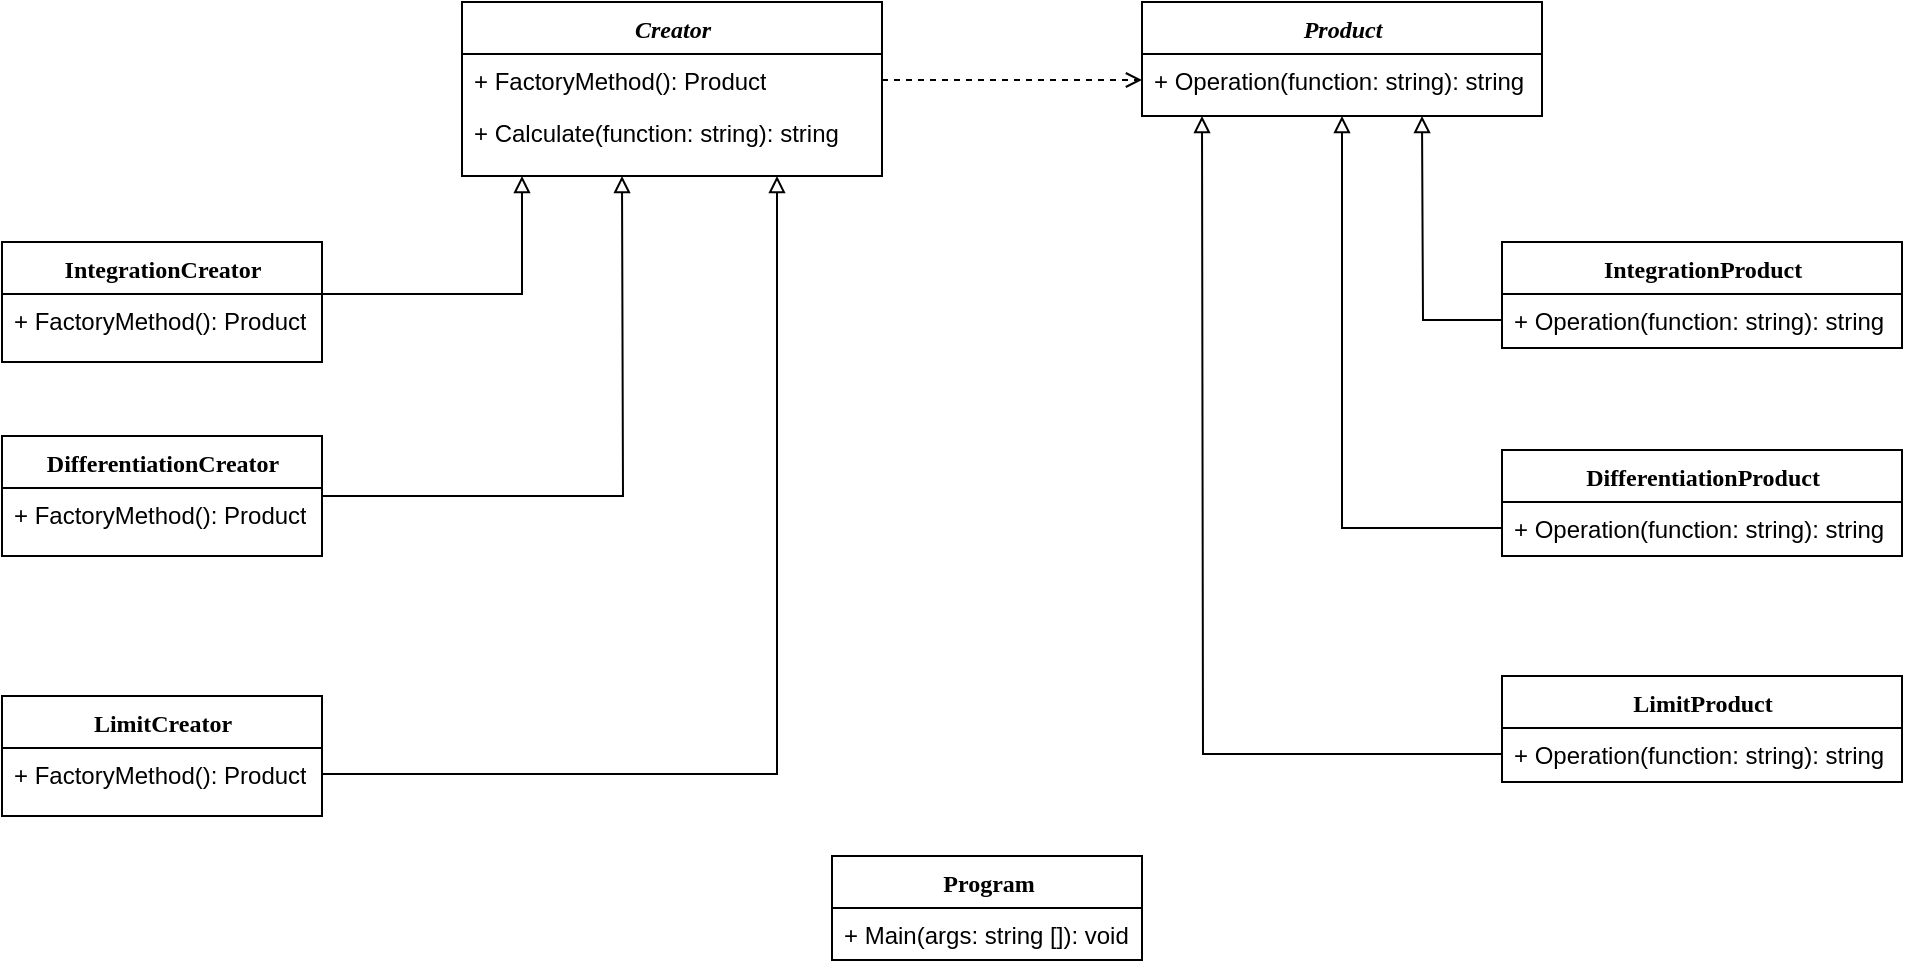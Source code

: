 <mxfile version="15.8.3" type="device"><diagram name="Page-1" id="9f46799a-70d6-7492-0946-bef42562c5a5"><mxGraphModel dx="1422" dy="794" grid="1" gridSize="10" guides="1" tooltips="1" connect="1" arrows="1" fold="1" page="1" pageScale="1" pageWidth="1100" pageHeight="850" background="none" math="0" shadow="0"><root><mxCell id="0"/><mxCell id="1" parent="0"/><mxCell id="78961159f06e98e8-17" value="&lt;i&gt;Creator&lt;/i&gt;" style="swimlane;html=1;fontStyle=1;align=center;verticalAlign=top;childLayout=stackLayout;horizontal=1;startSize=26;horizontalStack=0;resizeParent=1;resizeLast=0;collapsible=1;marginBottom=0;swimlaneFillColor=#ffffff;rounded=0;shadow=0;comic=0;labelBackgroundColor=none;strokeWidth=1;fillColor=none;fontFamily=Verdana;fontSize=12" parent="1" vertex="1"><mxGeometry x="320" y="133" width="210" height="87" as="geometry"/></mxCell><mxCell id="78961159f06e98e8-20" value="+ FactoryMethod(): Product" style="text;html=1;strokeColor=none;fillColor=none;align=left;verticalAlign=top;spacingLeft=4;spacingRight=4;whiteSpace=wrap;overflow=hidden;rotatable=0;points=[[0,0.5],[1,0.5]];portConstraint=eastwest;" parent="78961159f06e98e8-17" vertex="1"><mxGeometry y="26" width="210" height="26" as="geometry"/></mxCell><mxCell id="78961159f06e98e8-27" value="+ Calculate(function: string): string" style="text;html=1;strokeColor=none;fillColor=none;align=left;verticalAlign=top;spacingLeft=4;spacingRight=4;whiteSpace=wrap;overflow=hidden;rotatable=0;points=[[0,0.5],[1,0.5]];portConstraint=eastwest;" parent="78961159f06e98e8-17" vertex="1"><mxGeometry y="52" width="210" height="26" as="geometry"/></mxCell><mxCell id="78961159f06e98e8-30" value="&lt;i&gt;Product&lt;/i&gt;" style="swimlane;html=1;fontStyle=1;align=center;verticalAlign=top;childLayout=stackLayout;horizontal=1;startSize=26;horizontalStack=0;resizeParent=1;resizeLast=0;collapsible=1;marginBottom=0;swimlaneFillColor=#ffffff;rounded=0;shadow=0;comic=0;labelBackgroundColor=none;strokeWidth=1;fillColor=none;fontFamily=Verdana;fontSize=12" parent="1" vertex="1"><mxGeometry x="660" y="133" width="200" height="57" as="geometry"/></mxCell><mxCell id="78961159f06e98e8-42" value="+ Operation(function: string): string" style="text;html=1;strokeColor=none;fillColor=none;align=left;verticalAlign=top;spacingLeft=4;spacingRight=4;whiteSpace=wrap;overflow=hidden;rotatable=0;points=[[0,0.5],[1,0.5]];portConstraint=eastwest;" parent="78961159f06e98e8-30" vertex="1"><mxGeometry y="26" width="200" height="26" as="geometry"/></mxCell><mxCell id="78961159f06e98e8-56" value="IntegrationCreator" style="swimlane;html=1;fontStyle=1;align=center;verticalAlign=top;childLayout=stackLayout;horizontal=1;startSize=26;horizontalStack=0;resizeParent=1;resizeLast=0;collapsible=1;marginBottom=0;swimlaneFillColor=#ffffff;rounded=0;shadow=0;comic=0;labelBackgroundColor=none;strokeWidth=1;fillColor=none;fontFamily=Verdana;fontSize=12" parent="1" vertex="1"><mxGeometry x="90" y="253" width="160" height="60" as="geometry"/></mxCell><mxCell id="78961159f06e98e8-65" value="+ FactoryMethod(): Product" style="text;html=1;strokeColor=none;fillColor=none;align=left;verticalAlign=top;spacingLeft=4;spacingRight=4;whiteSpace=wrap;overflow=hidden;rotatable=0;points=[[0,0.5],[1,0.5]];portConstraint=eastwest;" parent="78961159f06e98e8-56" vertex="1"><mxGeometry y="26" width="160" height="26" as="geometry"/></mxCell><mxCell id="mNfRG4-xyFpalno8LVTJ-2" style="edgeStyle=orthogonalEdgeStyle;rounded=0;orthogonalLoop=1;jettySize=auto;html=1;dashed=1;endArrow=open;endFill=0;" parent="1" source="78961159f06e98e8-20" target="78961159f06e98e8-42" edge="1"><mxGeometry relative="1" as="geometry"/></mxCell><mxCell id="mNfRG4-xyFpalno8LVTJ-5" value="IntegrationProduct" style="swimlane;html=1;fontStyle=1;align=center;verticalAlign=top;childLayout=stackLayout;horizontal=1;startSize=26;horizontalStack=0;resizeParent=1;resizeLast=0;collapsible=1;marginBottom=0;swimlaneFillColor=#ffffff;rounded=0;shadow=0;comic=0;labelBackgroundColor=none;strokeWidth=1;fillColor=none;fontFamily=Verdana;fontSize=12" parent="1" vertex="1"><mxGeometry x="840" y="253" width="200" height="53" as="geometry"/></mxCell><mxCell id="mNfRG4-xyFpalno8LVTJ-12" value="+ Operation(function: string): string" style="text;html=1;strokeColor=none;fillColor=none;align=left;verticalAlign=top;spacingLeft=4;spacingRight=4;whiteSpace=wrap;overflow=hidden;rotatable=0;points=[[0,0.5],[1,0.5]];portConstraint=eastwest;" parent="mNfRG4-xyFpalno8LVTJ-5" vertex="1"><mxGeometry y="26" width="200" height="26" as="geometry"/></mxCell><mxCell id="mNfRG4-xyFpalno8LVTJ-26" style="edgeStyle=orthogonalEdgeStyle;rounded=0;orthogonalLoop=1;jettySize=auto;html=1;endArrow=block;endFill=0;" parent="1" source="mNfRG4-xyFpalno8LVTJ-21" edge="1"><mxGeometry relative="1" as="geometry"><mxPoint x="400" y="220" as="targetPoint"/></mxGeometry></mxCell><mxCell id="mNfRG4-xyFpalno8LVTJ-21" value="DifferentiationCreator" style="swimlane;html=1;fontStyle=1;align=center;verticalAlign=top;childLayout=stackLayout;horizontal=1;startSize=26;horizontalStack=0;resizeParent=1;resizeLast=0;collapsible=1;marginBottom=0;swimlaneFillColor=#ffffff;rounded=0;shadow=0;comic=0;labelBackgroundColor=none;strokeWidth=1;fillColor=none;fontFamily=Verdana;fontSize=12" parent="1" vertex="1"><mxGeometry x="90" y="350" width="160" height="60" as="geometry"/></mxCell><mxCell id="mNfRG4-xyFpalno8LVTJ-22" value="+ FactoryMethod(): Product" style="text;html=1;strokeColor=none;fillColor=none;align=left;verticalAlign=top;spacingLeft=4;spacingRight=4;whiteSpace=wrap;overflow=hidden;rotatable=0;points=[[0,0.5],[1,0.5]];portConstraint=eastwest;" parent="mNfRG4-xyFpalno8LVTJ-21" vertex="1"><mxGeometry y="26" width="160" height="26" as="geometry"/></mxCell><mxCell id="mNfRG4-xyFpalno8LVTJ-23" value="LimitCreator" style="swimlane;html=1;fontStyle=1;align=center;verticalAlign=top;childLayout=stackLayout;horizontal=1;startSize=26;horizontalStack=0;resizeParent=1;resizeLast=0;collapsible=1;marginBottom=0;swimlaneFillColor=#ffffff;rounded=0;shadow=0;comic=0;labelBackgroundColor=none;strokeWidth=1;fillColor=none;fontFamily=Verdana;fontSize=12" parent="1" vertex="1"><mxGeometry x="90" y="480" width="160" height="60" as="geometry"/></mxCell><mxCell id="mNfRG4-xyFpalno8LVTJ-24" value="+ FactoryMethod(): Product" style="text;html=1;strokeColor=none;fillColor=none;align=left;verticalAlign=top;spacingLeft=4;spacingRight=4;whiteSpace=wrap;overflow=hidden;rotatable=0;points=[[0,0.5],[1,0.5]];portConstraint=eastwest;" parent="mNfRG4-xyFpalno8LVTJ-23" vertex="1"><mxGeometry y="26" width="160" height="26" as="geometry"/></mxCell><mxCell id="mNfRG4-xyFpalno8LVTJ-25" style="edgeStyle=orthogonalEdgeStyle;rounded=0;orthogonalLoop=1;jettySize=auto;html=1;endArrow=block;endFill=0;" parent="1" source="78961159f06e98e8-65" edge="1"><mxGeometry relative="1" as="geometry"><mxPoint x="350" y="220" as="targetPoint"/><Array as="points"><mxPoint x="350" y="279"/><mxPoint x="350" y="230"/></Array></mxGeometry></mxCell><mxCell id="mNfRG4-xyFpalno8LVTJ-27" style="edgeStyle=orthogonalEdgeStyle;rounded=0;orthogonalLoop=1;jettySize=auto;html=1;entryX=0.75;entryY=1;entryDx=0;entryDy=0;endArrow=block;endFill=0;" parent="1" source="mNfRG4-xyFpalno8LVTJ-24" target="78961159f06e98e8-17" edge="1"><mxGeometry relative="1" as="geometry"/></mxCell><mxCell id="mNfRG4-xyFpalno8LVTJ-28" value="DifferentiationProduct" style="swimlane;html=1;fontStyle=1;align=center;verticalAlign=top;childLayout=stackLayout;horizontal=1;startSize=26;horizontalStack=0;resizeParent=1;resizeLast=0;collapsible=1;marginBottom=0;swimlaneFillColor=#ffffff;rounded=0;shadow=0;comic=0;labelBackgroundColor=none;strokeWidth=1;fillColor=none;fontFamily=Verdana;fontSize=12" parent="1" vertex="1"><mxGeometry x="840" y="357" width="200" height="53" as="geometry"/></mxCell><mxCell id="mNfRG4-xyFpalno8LVTJ-29" value="+ Operation(function: string): string" style="text;html=1;strokeColor=none;fillColor=none;align=left;verticalAlign=top;spacingLeft=4;spacingRight=4;whiteSpace=wrap;overflow=hidden;rotatable=0;points=[[0,0.5],[1,0.5]];portConstraint=eastwest;" parent="mNfRG4-xyFpalno8LVTJ-28" vertex="1"><mxGeometry y="26" width="200" height="26" as="geometry"/></mxCell><mxCell id="mNfRG4-xyFpalno8LVTJ-30" value="LimitProduct" style="swimlane;html=1;fontStyle=1;align=center;verticalAlign=top;childLayout=stackLayout;horizontal=1;startSize=26;horizontalStack=0;resizeParent=1;resizeLast=0;collapsible=1;marginBottom=0;swimlaneFillColor=#ffffff;rounded=0;shadow=0;comic=0;labelBackgroundColor=none;strokeWidth=1;fillColor=none;fontFamily=Verdana;fontSize=12" parent="1" vertex="1"><mxGeometry x="840" y="470" width="200" height="53" as="geometry"/></mxCell><mxCell id="mNfRG4-xyFpalno8LVTJ-31" value="+ Operation(function: string): string" style="text;html=1;strokeColor=none;fillColor=none;align=left;verticalAlign=top;spacingLeft=4;spacingRight=4;whiteSpace=wrap;overflow=hidden;rotatable=0;points=[[0,0.5],[1,0.5]];portConstraint=eastwest;" parent="mNfRG4-xyFpalno8LVTJ-30" vertex="1"><mxGeometry y="26" width="200" height="26" as="geometry"/></mxCell><mxCell id="mNfRG4-xyFpalno8LVTJ-35" style="edgeStyle=orthogonalEdgeStyle;rounded=0;orthogonalLoop=1;jettySize=auto;html=1;endArrow=block;endFill=0;" parent="1" source="mNfRG4-xyFpalno8LVTJ-12" edge="1"><mxGeometry relative="1" as="geometry"><mxPoint x="800" y="190" as="targetPoint"/></mxGeometry></mxCell><mxCell id="mNfRG4-xyFpalno8LVTJ-36" style="edgeStyle=orthogonalEdgeStyle;rounded=0;orthogonalLoop=1;jettySize=auto;html=1;entryX=0.5;entryY=1;entryDx=0;entryDy=0;endArrow=block;endFill=0;" parent="1" source="mNfRG4-xyFpalno8LVTJ-29" target="78961159f06e98e8-30" edge="1"><mxGeometry relative="1" as="geometry"/></mxCell><mxCell id="mNfRG4-xyFpalno8LVTJ-37" style="edgeStyle=orthogonalEdgeStyle;rounded=0;orthogonalLoop=1;jettySize=auto;html=1;endArrow=block;endFill=0;" parent="1" source="mNfRG4-xyFpalno8LVTJ-31" edge="1"><mxGeometry relative="1" as="geometry"><mxPoint x="690" y="190" as="targetPoint"/></mxGeometry></mxCell><mxCell id="kJf1r8TotaD4HSjJWgbk-1" value="Program" style="swimlane;html=1;fontStyle=1;align=center;verticalAlign=top;childLayout=stackLayout;horizontal=1;startSize=26;horizontalStack=0;resizeParent=1;resizeLast=0;collapsible=1;marginBottom=0;swimlaneFillColor=#ffffff;rounded=0;shadow=0;comic=0;labelBackgroundColor=none;strokeWidth=1;fillColor=none;fontFamily=Verdana;fontSize=12" vertex="1" parent="1"><mxGeometry x="505" y="560" width="155" height="52" as="geometry"/></mxCell><mxCell id="kJf1r8TotaD4HSjJWgbk-2" value="+ Main(args: string []): void" style="text;html=1;strokeColor=none;fillColor=none;align=left;verticalAlign=top;spacingLeft=4;spacingRight=4;whiteSpace=wrap;overflow=hidden;rotatable=0;points=[[0,0.5],[1,0.5]];portConstraint=eastwest;" vertex="1" parent="kJf1r8TotaD4HSjJWgbk-1"><mxGeometry y="26" width="155" height="26" as="geometry"/></mxCell></root></mxGraphModel></diagram></mxfile>
